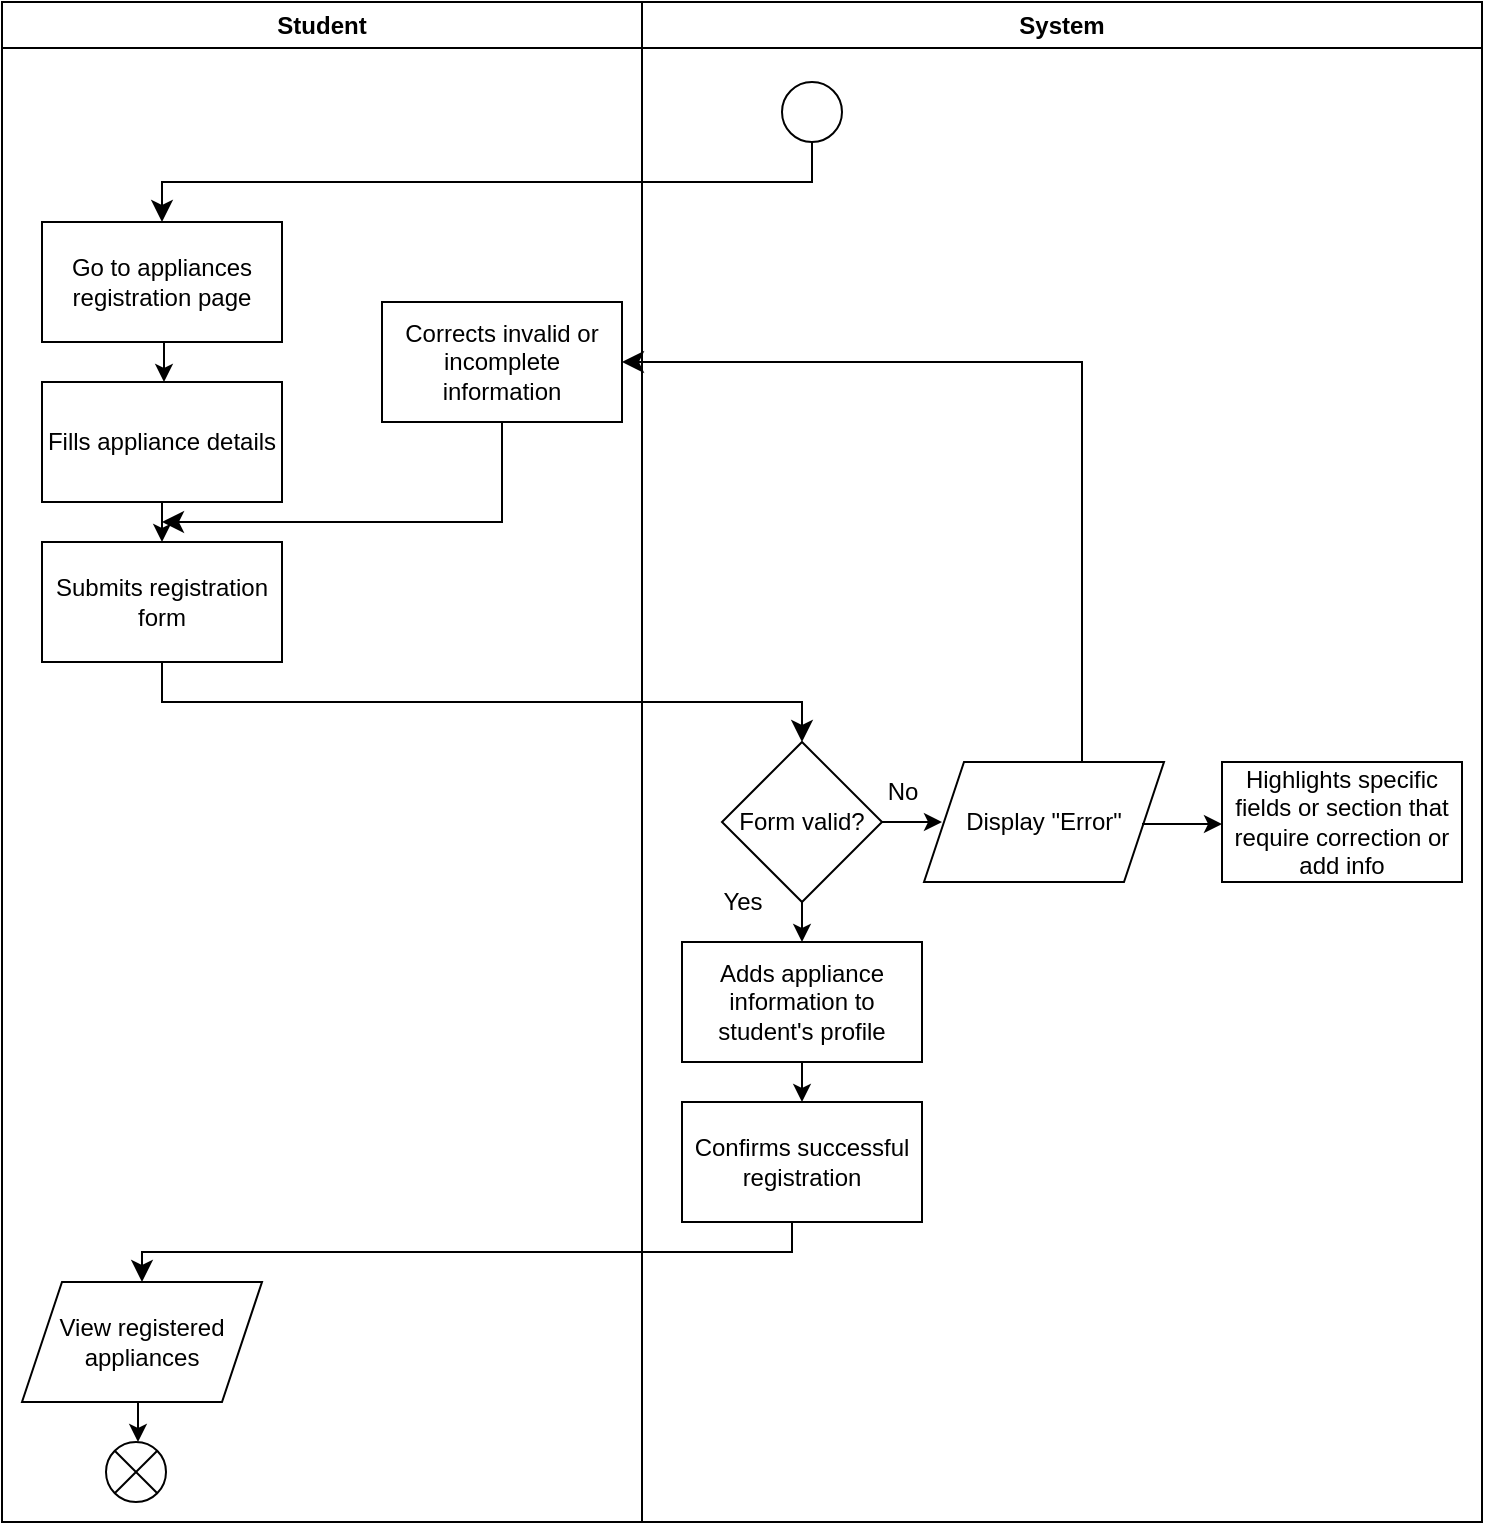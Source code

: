 <mxfile>
    <diagram id="R9yCb04YS72mynvXBptD" name="Page-1">
        <mxGraphModel dx="457" dy="725" grid="1" gridSize="10" guides="1" tooltips="1" connect="1" arrows="1" fold="1" page="1" pageScale="1" pageWidth="850" pageHeight="1100" math="0" shadow="0">
            <root>
                <mxCell id="0"/>
                <mxCell id="1" parent="0"/>
                <mxCell id="2" value="" style="ellipse;" parent="1" vertex="1">
                    <mxGeometry x="630" y="50" width="30" height="30" as="geometry"/>
                </mxCell>
                <mxCell id="3" value="" style="edgeStyle=elbowEdgeStyle;elbow=vertical;endArrow=classic;html=1;curved=0;rounded=0;endSize=8;startSize=8;" parent="1" target="4" edge="1">
                    <mxGeometry width="50" height="50" relative="1" as="geometry">
                        <mxPoint x="645" y="80" as="sourcePoint"/>
                        <mxPoint x="320" y="120" as="targetPoint"/>
                    </mxGeometry>
                </mxCell>
                <mxCell id="4" value="Go to appliances registration page" style="rounded=0;whiteSpace=wrap;html=1;" parent="1" vertex="1">
                    <mxGeometry x="260" y="120" width="120" height="60" as="geometry"/>
                </mxCell>
                <mxCell id="5" value="" style="endArrow=classic;html=1;" parent="1" edge="1">
                    <mxGeometry width="50" height="50" relative="1" as="geometry">
                        <mxPoint x="321" y="180" as="sourcePoint"/>
                        <mxPoint x="321" y="200" as="targetPoint"/>
                    </mxGeometry>
                </mxCell>
                <mxCell id="6" value="Fills appliance details" style="rounded=0;whiteSpace=wrap;html=1;" parent="1" vertex="1">
                    <mxGeometry x="260" y="200" width="120" height="60" as="geometry"/>
                </mxCell>
                <mxCell id="7" value="" style="endArrow=classic;html=1;" parent="1" edge="1">
                    <mxGeometry width="50" height="50" relative="1" as="geometry">
                        <mxPoint x="320" y="260" as="sourcePoint"/>
                        <mxPoint x="320" y="280" as="targetPoint"/>
                    </mxGeometry>
                </mxCell>
                <mxCell id="8" value="Submits registration form" style="rounded=0;whiteSpace=wrap;html=1;" parent="1" vertex="1">
                    <mxGeometry x="260" y="280" width="120" height="60" as="geometry"/>
                </mxCell>
                <mxCell id="9" value="" style="edgeStyle=elbowEdgeStyle;elbow=vertical;endArrow=classic;html=1;curved=0;rounded=0;endSize=8;startSize=8;" parent="1" edge="1">
                    <mxGeometry width="50" height="50" relative="1" as="geometry">
                        <mxPoint x="320" y="340" as="sourcePoint"/>
                        <mxPoint x="640" y="380" as="targetPoint"/>
                    </mxGeometry>
                </mxCell>
                <mxCell id="10" value="Form valid?" style="rhombus;whiteSpace=wrap;html=1;" parent="1" vertex="1">
                    <mxGeometry x="600" y="380" width="80" height="80" as="geometry"/>
                </mxCell>
                <mxCell id="11" value="" style="endArrow=classic;html=1;" parent="1" edge="1">
                    <mxGeometry width="50" height="50" relative="1" as="geometry">
                        <mxPoint x="640" y="460" as="sourcePoint"/>
                        <mxPoint x="640" y="480" as="targetPoint"/>
                    </mxGeometry>
                </mxCell>
                <mxCell id="12" value="Adds appliance information to student's profile" style="rounded=0;whiteSpace=wrap;html=1;" parent="1" vertex="1">
                    <mxGeometry x="580" y="480" width="120" height="60" as="geometry"/>
                </mxCell>
                <mxCell id="13" value="Yes" style="text;html=1;align=center;verticalAlign=middle;resizable=0;points=[];autosize=1;strokeColor=none;fillColor=none;" parent="1" vertex="1">
                    <mxGeometry x="590" y="445" width="40" height="30" as="geometry"/>
                </mxCell>
                <mxCell id="14" value="" style="endArrow=classic;html=1;" parent="1" edge="1">
                    <mxGeometry width="50" height="50" relative="1" as="geometry">
                        <mxPoint x="640" y="540" as="sourcePoint"/>
                        <mxPoint x="640" y="560" as="targetPoint"/>
                    </mxGeometry>
                </mxCell>
                <mxCell id="15" value="Confirms successful registration" style="rounded=0;whiteSpace=wrap;html=1;" parent="1" vertex="1">
                    <mxGeometry x="580" y="560" width="120" height="60" as="geometry"/>
                </mxCell>
                <mxCell id="16" value="" style="edgeStyle=elbowEdgeStyle;elbow=vertical;endArrow=classic;html=1;curved=0;rounded=0;endSize=8;startSize=8;" parent="1" target="17" edge="1">
                    <mxGeometry width="50" height="50" relative="1" as="geometry">
                        <mxPoint x="635" y="620" as="sourcePoint"/>
                        <mxPoint x="310" y="660" as="targetPoint"/>
                    </mxGeometry>
                </mxCell>
                <mxCell id="17" value="View registered appliances" style="shape=parallelogram;perimeter=parallelogramPerimeter;whiteSpace=wrap;html=1;fixedSize=1;" parent="1" vertex="1">
                    <mxGeometry x="250" y="650" width="120" height="60" as="geometry"/>
                </mxCell>
                <mxCell id="18" value="" style="endArrow=classic;html=1;" parent="1" edge="1">
                    <mxGeometry width="50" height="50" relative="1" as="geometry">
                        <mxPoint x="308" y="710" as="sourcePoint"/>
                        <mxPoint x="308" y="730" as="targetPoint"/>
                    </mxGeometry>
                </mxCell>
                <mxCell id="19" value="" style="shape=sumEllipse;perimeter=ellipsePerimeter;whiteSpace=wrap;html=1;backgroundOutline=1;" parent="1" vertex="1">
                    <mxGeometry x="292" y="730" width="30" height="30" as="geometry"/>
                </mxCell>
                <mxCell id="20" value="" style="endArrow=classic;html=1;" parent="1" edge="1">
                    <mxGeometry width="50" height="50" relative="1" as="geometry">
                        <mxPoint x="680" y="420" as="sourcePoint"/>
                        <mxPoint x="710" y="420" as="targetPoint"/>
                    </mxGeometry>
                </mxCell>
                <mxCell id="21" value="No" style="text;html=1;align=center;verticalAlign=middle;resizable=0;points=[];autosize=1;strokeColor=none;fillColor=none;" parent="1" vertex="1">
                    <mxGeometry x="670" y="390" width="40" height="30" as="geometry"/>
                </mxCell>
                <mxCell id="22" value="Display &quot;Error&quot;" style="shape=parallelogram;perimeter=parallelogramPerimeter;whiteSpace=wrap;html=1;fixedSize=1;" parent="1" vertex="1">
                    <mxGeometry x="701" y="390" width="120" height="60" as="geometry"/>
                </mxCell>
                <mxCell id="23" value="" style="endArrow=classic;html=1;" parent="1" edge="1">
                    <mxGeometry width="50" height="50" relative="1" as="geometry">
                        <mxPoint x="810" y="421" as="sourcePoint"/>
                        <mxPoint x="850" y="421" as="targetPoint"/>
                    </mxGeometry>
                </mxCell>
                <mxCell id="24" value="Highlights specific fields or section that require correction or add info" style="rounded=0;whiteSpace=wrap;html=1;" parent="1" vertex="1">
                    <mxGeometry x="850" y="390" width="120" height="60" as="geometry"/>
                </mxCell>
                <mxCell id="25" value="" style="edgeStyle=elbowEdgeStyle;elbow=vertical;endArrow=classic;html=1;curved=0;rounded=0;endSize=8;startSize=8;" parent="1" edge="1">
                    <mxGeometry width="50" height="50" relative="1" as="geometry">
                        <mxPoint x="780" y="390" as="sourcePoint"/>
                        <mxPoint x="550" y="190" as="targetPoint"/>
                        <Array as="points">
                            <mxPoint x="640" y="190"/>
                        </Array>
                    </mxGeometry>
                </mxCell>
                <mxCell id="26" value="Corrects invalid or incomplete information" style="rounded=0;whiteSpace=wrap;html=1;" parent="1" vertex="1">
                    <mxGeometry x="430" y="160" width="120" height="60" as="geometry"/>
                </mxCell>
                <mxCell id="27" value="" style="edgeStyle=elbowEdgeStyle;elbow=vertical;endArrow=classic;html=1;curved=0;rounded=0;endSize=8;startSize=8;" parent="1" edge="1">
                    <mxGeometry width="50" height="50" relative="1" as="geometry">
                        <mxPoint x="490" y="220" as="sourcePoint"/>
                        <mxPoint x="320" y="270" as="targetPoint"/>
                        <Array as="points">
                            <mxPoint x="410" y="270"/>
                        </Array>
                    </mxGeometry>
                </mxCell>
                <mxCell id="28" value="Student" style="swimlane;whiteSpace=wrap;html=1;" parent="1" vertex="1">
                    <mxGeometry x="240" y="10" width="320" height="760" as="geometry"/>
                </mxCell>
                <mxCell id="29" value="System" style="swimlane;whiteSpace=wrap;html=1;" parent="1" vertex="1">
                    <mxGeometry x="560" y="10" width="420" height="760" as="geometry"/>
                </mxCell>
            </root>
        </mxGraphModel>
    </diagram>
</mxfile>